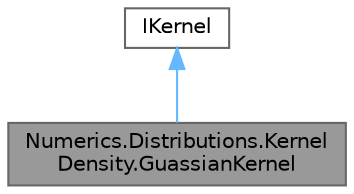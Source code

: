 digraph "Numerics.Distributions.KernelDensity.GuassianKernel"
{
 // LATEX_PDF_SIZE
  bgcolor="transparent";
  edge [fontname=Helvetica,fontsize=10,labelfontname=Helvetica,labelfontsize=10];
  node [fontname=Helvetica,fontsize=10,shape=box,height=0.2,width=0.4];
  Node1 [id="Node000001",label="Numerics.Distributions.Kernel\lDensity.GuassianKernel",height=0.2,width=0.4,color="gray40", fillcolor="grey60", style="filled", fontcolor="black",tooltip="Gaussian kernel with a mean of 0 and standard deviation of 1. This is the default kernel."];
  Node2 -> Node1 [id="edge1_Node000001_Node000002",dir="back",color="steelblue1",style="solid",tooltip=" "];
  Node2 [id="Node000002",label="IKernel",height=0.2,width=0.4,color="gray40", fillcolor="white", style="filled",URL="$interface_numerics_1_1_distributions_1_1_kernel_density_1_1_i_kernel.html",tooltip="Simple interface for kernel functions."];
}
